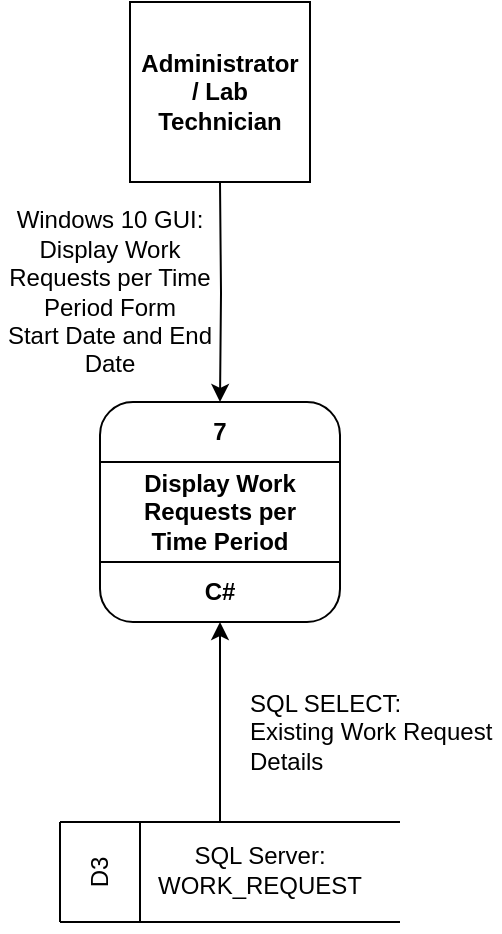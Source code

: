 <mxfile version="20.2.3" type="device"><diagram id="K4OWJF26HDt3uLY4E5uw" name="Page-1"><mxGraphModel dx="1422" dy="865" grid="1" gridSize="10" guides="1" tooltips="1" connect="1" arrows="1" fold="1" page="1" pageScale="1" pageWidth="850" pageHeight="1100" math="0" shadow="0"><root><mxCell id="0"/><mxCell id="1" parent="0"/><mxCell id="EMYVvlRo0ys10_PgxUBl-7" style="edgeStyle=orthogonalEdgeStyle;rounded=0;orthogonalLoop=1;jettySize=auto;html=1;entryX=0.5;entryY=0;entryDx=0;entryDy=0;startArrow=none;startFill=0;endArrow=classic;endFill=1;" parent="1" target="esqbrWzBXEV6_eR3VkRs-15" edge="1"><mxGeometry relative="1" as="geometry"><mxPoint x="340" y="150" as="sourcePoint"/></mxGeometry></mxCell><mxCell id="esqbrWzBXEV6_eR3VkRs-10" value="" style="whiteSpace=wrap;html=1;aspect=fixed;" parent="1" vertex="1"><mxGeometry x="295" y="60" width="90" height="90" as="geometry"/></mxCell><mxCell id="esqbrWzBXEV6_eR3VkRs-11" value="Administrator / Lab Technician" style="text;html=1;strokeColor=none;fillColor=none;align=center;verticalAlign=middle;whiteSpace=wrap;rounded=0;fontStyle=1" parent="1" vertex="1"><mxGeometry x="310" y="90" width="60" height="30" as="geometry"/></mxCell><mxCell id="esqbrWzBXEV6_eR3VkRs-15" value="" style="rounded=1;whiteSpace=wrap;html=1;" parent="1" vertex="1"><mxGeometry x="280" y="260" width="120" height="110" as="geometry"/></mxCell><mxCell id="esqbrWzBXEV6_eR3VkRs-16" value="Display Work Requests per Time Period" style="text;html=1;strokeColor=none;fillColor=none;align=center;verticalAlign=middle;whiteSpace=wrap;rounded=0;fontStyle=1" parent="1" vertex="1"><mxGeometry x="300" y="300" width="80" height="30" as="geometry"/></mxCell><mxCell id="qpPtsFmSzE__VZvbM5qS-1" value="" style="endArrow=none;html=1;rounded=0;" parent="1" edge="1"><mxGeometry width="50" height="50" relative="1" as="geometry"><mxPoint x="260" y="470" as="sourcePoint"/><mxPoint x="430" y="470" as="targetPoint"/></mxGeometry></mxCell><mxCell id="qpPtsFmSzE__VZvbM5qS-2" value="" style="endArrow=none;html=1;rounded=0;" parent="1" edge="1"><mxGeometry width="50" height="50" relative="1" as="geometry"><mxPoint x="260" y="520" as="sourcePoint"/><mxPoint x="430" y="520" as="targetPoint"/></mxGeometry></mxCell><mxCell id="qpPtsFmSzE__VZvbM5qS-3" value="" style="endArrow=none;html=1;rounded=0;" parent="1" edge="1"><mxGeometry width="50" height="50" relative="1" as="geometry"><mxPoint x="260" y="520" as="sourcePoint"/><mxPoint x="260" y="470" as="targetPoint"/></mxGeometry></mxCell><mxCell id="qpPtsFmSzE__VZvbM5qS-4" value="" style="endArrow=none;html=1;rounded=0;" parent="1" edge="1"><mxGeometry width="50" height="50" relative="1" as="geometry"><mxPoint x="300" y="520" as="sourcePoint"/><mxPoint x="300" y="470" as="targetPoint"/></mxGeometry></mxCell><mxCell id="qpPtsFmSzE__VZvbM5qS-5" value="D3" style="text;html=1;strokeColor=none;fillColor=none;align=center;verticalAlign=middle;whiteSpace=wrap;rounded=0;rotation=-90;" parent="1" vertex="1"><mxGeometry x="250" y="480" width="60" height="30" as="geometry"/></mxCell><mxCell id="qpPtsFmSzE__VZvbM5qS-6" value="SQL Server:&lt;br&gt;WORK_REQUEST" style="text;html=1;strokeColor=none;fillColor=none;align=center;verticalAlign=middle;whiteSpace=wrap;rounded=0;" parent="1" vertex="1"><mxGeometry x="330" y="479" width="60" height="30" as="geometry"/></mxCell><mxCell id="qpPtsFmSzE__VZvbM5qS-7" value="" style="endArrow=classic;html=1;rounded=0;" parent="1" edge="1"><mxGeometry width="50" height="50" relative="1" as="geometry"><mxPoint x="340" y="470" as="sourcePoint"/><mxPoint x="340" y="370" as="targetPoint"/><Array as="points"/></mxGeometry></mxCell><mxCell id="qpPtsFmSzE__VZvbM5qS-8" value="SQL SELECT:&lt;br&gt;Existing Work Request Details&lt;span style=&quot;&quot;&gt;&lt;br&gt;&lt;/span&gt;" style="text;html=1;strokeColor=none;fillColor=none;align=left;verticalAlign=middle;whiteSpace=wrap;rounded=0;" parent="1" vertex="1"><mxGeometry x="353" y="410" width="127" height="30" as="geometry"/></mxCell><mxCell id="vWgFk8yt_nyCxS-_L8fe-1" value="Windows 10 GUI:&lt;br&gt;Display Work Requests per Time Period Form&lt;br&gt;Start Date and End Date" style="text;html=1;strokeColor=none;fillColor=none;align=center;verticalAlign=middle;whiteSpace=wrap;rounded=0;" vertex="1" parent="1"><mxGeometry x="230" y="190" width="110" height="30" as="geometry"/></mxCell><mxCell id="vWgFk8yt_nyCxS-_L8fe-2" value="" style="endArrow=none;html=1;rounded=0;" edge="1" parent="1"><mxGeometry width="50" height="50" relative="1" as="geometry"><mxPoint x="280" y="290" as="sourcePoint"/><mxPoint x="400" y="290" as="targetPoint"/></mxGeometry></mxCell><mxCell id="vWgFk8yt_nyCxS-_L8fe-3" value="" style="endArrow=none;html=1;rounded=0;" edge="1" parent="1"><mxGeometry width="50" height="50" relative="1" as="geometry"><mxPoint x="280" y="340" as="sourcePoint"/><mxPoint x="400" y="340" as="targetPoint"/></mxGeometry></mxCell><mxCell id="vWgFk8yt_nyCxS-_L8fe-4" value="7" style="text;html=1;strokeColor=none;fillColor=none;align=center;verticalAlign=middle;whiteSpace=wrap;rounded=0;fontStyle=1" vertex="1" parent="1"><mxGeometry x="310" y="260" width="60" height="30" as="geometry"/></mxCell><mxCell id="vWgFk8yt_nyCxS-_L8fe-5" value="C#" style="text;html=1;strokeColor=none;fillColor=none;align=center;verticalAlign=middle;whiteSpace=wrap;rounded=0;fontStyle=1" vertex="1" parent="1"><mxGeometry x="310" y="340" width="60" height="30" as="geometry"/></mxCell></root></mxGraphModel></diagram></mxfile>